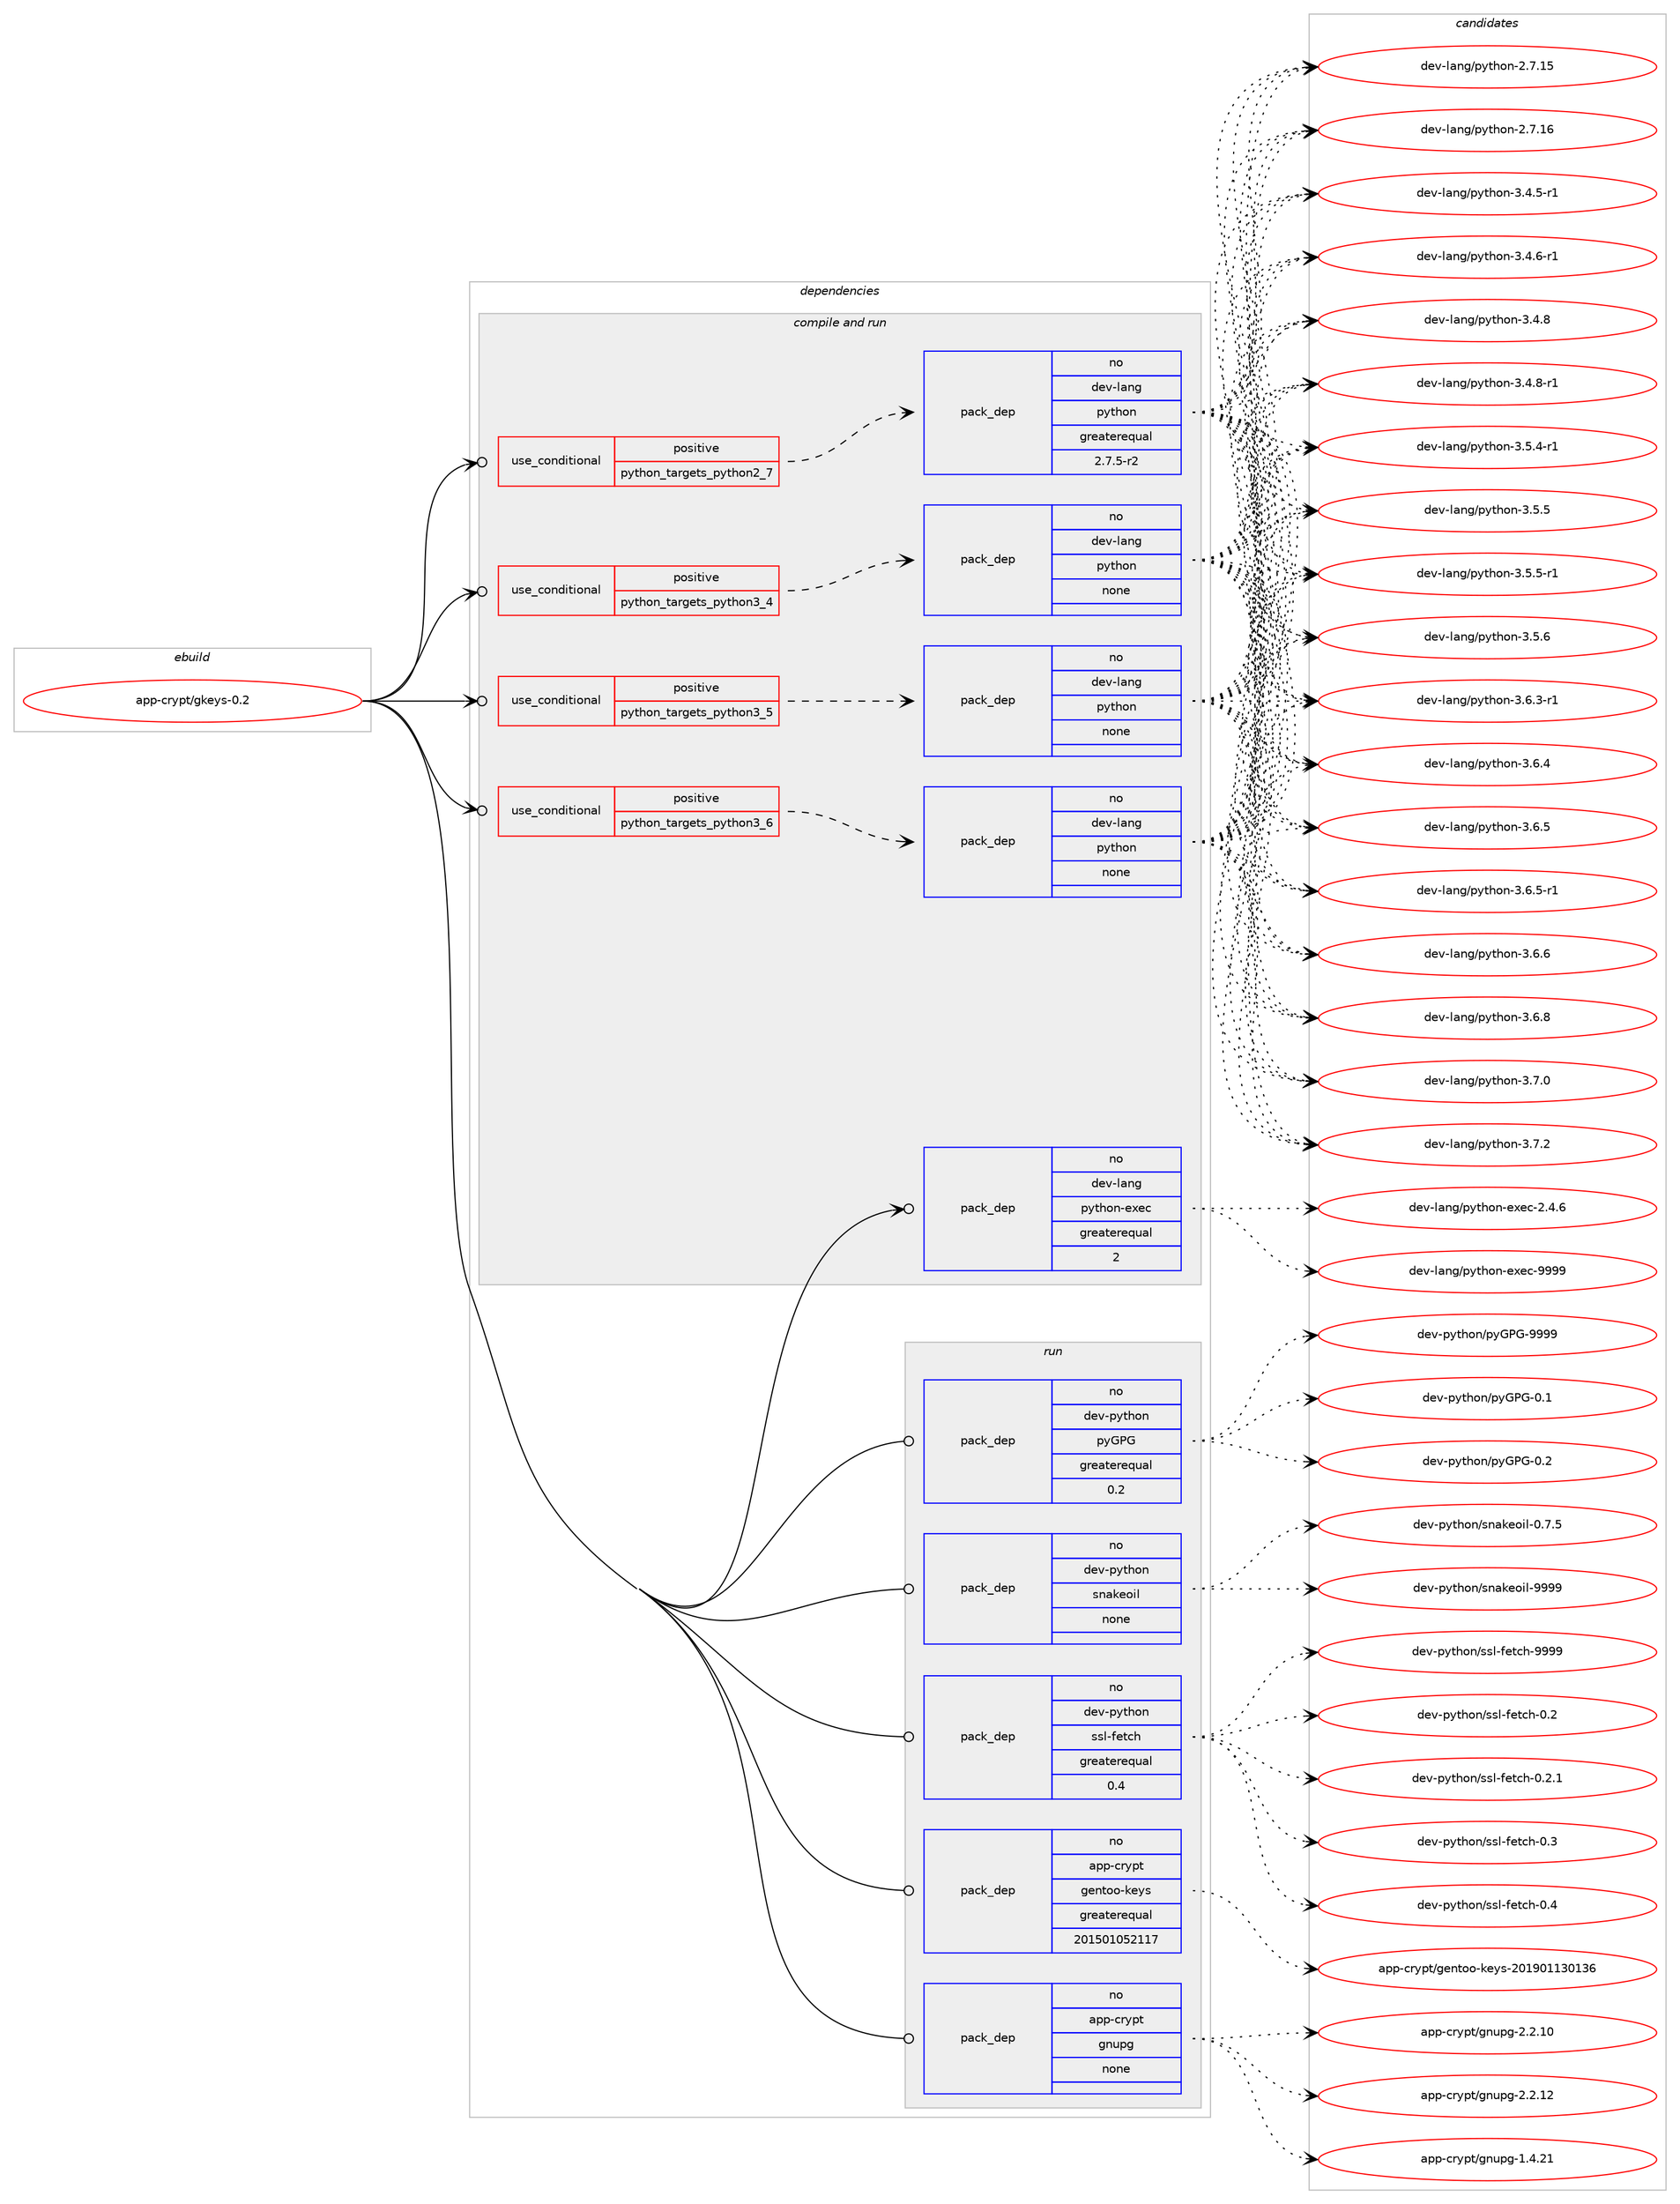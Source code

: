 digraph prolog {

# *************
# Graph options
# *************

newrank=true;
concentrate=true;
compound=true;
graph [rankdir=LR,fontname=Helvetica,fontsize=10,ranksep=1.5];#, ranksep=2.5, nodesep=0.2];
edge  [arrowhead=vee];
node  [fontname=Helvetica,fontsize=10];

# **********
# The ebuild
# **********

subgraph cluster_leftcol {
color=gray;
rank=same;
label=<<i>ebuild</i>>;
id [label="app-crypt/gkeys-0.2", color=red, width=4, href="../app-crypt/gkeys-0.2.svg"];
}

# ****************
# The dependencies
# ****************

subgraph cluster_midcol {
color=gray;
label=<<i>dependencies</i>>;
subgraph cluster_compile {
fillcolor="#eeeeee";
style=filled;
label=<<i>compile</i>>;
}
subgraph cluster_compileandrun {
fillcolor="#eeeeee";
style=filled;
label=<<i>compile and run</i>>;
subgraph cond347652 {
dependency1275603 [label=<<TABLE BORDER="0" CELLBORDER="1" CELLSPACING="0" CELLPADDING="4"><TR><TD ROWSPAN="3" CELLPADDING="10">use_conditional</TD></TR><TR><TD>positive</TD></TR><TR><TD>python_targets_python2_7</TD></TR></TABLE>>, shape=none, color=red];
subgraph pack908137 {
dependency1275604 [label=<<TABLE BORDER="0" CELLBORDER="1" CELLSPACING="0" CELLPADDING="4" WIDTH="220"><TR><TD ROWSPAN="6" CELLPADDING="30">pack_dep</TD></TR><TR><TD WIDTH="110">no</TD></TR><TR><TD>dev-lang</TD></TR><TR><TD>python</TD></TR><TR><TD>greaterequal</TD></TR><TR><TD>2.7.5-r2</TD></TR></TABLE>>, shape=none, color=blue];
}
dependency1275603:e -> dependency1275604:w [weight=20,style="dashed",arrowhead="vee"];
}
id:e -> dependency1275603:w [weight=20,style="solid",arrowhead="odotvee"];
subgraph cond347653 {
dependency1275605 [label=<<TABLE BORDER="0" CELLBORDER="1" CELLSPACING="0" CELLPADDING="4"><TR><TD ROWSPAN="3" CELLPADDING="10">use_conditional</TD></TR><TR><TD>positive</TD></TR><TR><TD>python_targets_python3_4</TD></TR></TABLE>>, shape=none, color=red];
subgraph pack908138 {
dependency1275606 [label=<<TABLE BORDER="0" CELLBORDER="1" CELLSPACING="0" CELLPADDING="4" WIDTH="220"><TR><TD ROWSPAN="6" CELLPADDING="30">pack_dep</TD></TR><TR><TD WIDTH="110">no</TD></TR><TR><TD>dev-lang</TD></TR><TR><TD>python</TD></TR><TR><TD>none</TD></TR><TR><TD></TD></TR></TABLE>>, shape=none, color=blue];
}
dependency1275605:e -> dependency1275606:w [weight=20,style="dashed",arrowhead="vee"];
}
id:e -> dependency1275605:w [weight=20,style="solid",arrowhead="odotvee"];
subgraph cond347654 {
dependency1275607 [label=<<TABLE BORDER="0" CELLBORDER="1" CELLSPACING="0" CELLPADDING="4"><TR><TD ROWSPAN="3" CELLPADDING="10">use_conditional</TD></TR><TR><TD>positive</TD></TR><TR><TD>python_targets_python3_5</TD></TR></TABLE>>, shape=none, color=red];
subgraph pack908139 {
dependency1275608 [label=<<TABLE BORDER="0" CELLBORDER="1" CELLSPACING="0" CELLPADDING="4" WIDTH="220"><TR><TD ROWSPAN="6" CELLPADDING="30">pack_dep</TD></TR><TR><TD WIDTH="110">no</TD></TR><TR><TD>dev-lang</TD></TR><TR><TD>python</TD></TR><TR><TD>none</TD></TR><TR><TD></TD></TR></TABLE>>, shape=none, color=blue];
}
dependency1275607:e -> dependency1275608:w [weight=20,style="dashed",arrowhead="vee"];
}
id:e -> dependency1275607:w [weight=20,style="solid",arrowhead="odotvee"];
subgraph cond347655 {
dependency1275609 [label=<<TABLE BORDER="0" CELLBORDER="1" CELLSPACING="0" CELLPADDING="4"><TR><TD ROWSPAN="3" CELLPADDING="10">use_conditional</TD></TR><TR><TD>positive</TD></TR><TR><TD>python_targets_python3_6</TD></TR></TABLE>>, shape=none, color=red];
subgraph pack908140 {
dependency1275610 [label=<<TABLE BORDER="0" CELLBORDER="1" CELLSPACING="0" CELLPADDING="4" WIDTH="220"><TR><TD ROWSPAN="6" CELLPADDING="30">pack_dep</TD></TR><TR><TD WIDTH="110">no</TD></TR><TR><TD>dev-lang</TD></TR><TR><TD>python</TD></TR><TR><TD>none</TD></TR><TR><TD></TD></TR></TABLE>>, shape=none, color=blue];
}
dependency1275609:e -> dependency1275610:w [weight=20,style="dashed",arrowhead="vee"];
}
id:e -> dependency1275609:w [weight=20,style="solid",arrowhead="odotvee"];
subgraph pack908141 {
dependency1275611 [label=<<TABLE BORDER="0" CELLBORDER="1" CELLSPACING="0" CELLPADDING="4" WIDTH="220"><TR><TD ROWSPAN="6" CELLPADDING="30">pack_dep</TD></TR><TR><TD WIDTH="110">no</TD></TR><TR><TD>dev-lang</TD></TR><TR><TD>python-exec</TD></TR><TR><TD>greaterequal</TD></TR><TR><TD>2</TD></TR></TABLE>>, shape=none, color=blue];
}
id:e -> dependency1275611:w [weight=20,style="solid",arrowhead="odotvee"];
}
subgraph cluster_run {
fillcolor="#eeeeee";
style=filled;
label=<<i>run</i>>;
subgraph pack908142 {
dependency1275612 [label=<<TABLE BORDER="0" CELLBORDER="1" CELLSPACING="0" CELLPADDING="4" WIDTH="220"><TR><TD ROWSPAN="6" CELLPADDING="30">pack_dep</TD></TR><TR><TD WIDTH="110">no</TD></TR><TR><TD>app-crypt</TD></TR><TR><TD>gentoo-keys</TD></TR><TR><TD>greaterequal</TD></TR><TR><TD>201501052117</TD></TR></TABLE>>, shape=none, color=blue];
}
id:e -> dependency1275612:w [weight=20,style="solid",arrowhead="odot"];
subgraph pack908143 {
dependency1275613 [label=<<TABLE BORDER="0" CELLBORDER="1" CELLSPACING="0" CELLPADDING="4" WIDTH="220"><TR><TD ROWSPAN="6" CELLPADDING="30">pack_dep</TD></TR><TR><TD WIDTH="110">no</TD></TR><TR><TD>app-crypt</TD></TR><TR><TD>gnupg</TD></TR><TR><TD>none</TD></TR><TR><TD></TD></TR></TABLE>>, shape=none, color=blue];
}
id:e -> dependency1275613:w [weight=20,style="solid",arrowhead="odot"];
subgraph pack908144 {
dependency1275614 [label=<<TABLE BORDER="0" CELLBORDER="1" CELLSPACING="0" CELLPADDING="4" WIDTH="220"><TR><TD ROWSPAN="6" CELLPADDING="30">pack_dep</TD></TR><TR><TD WIDTH="110">no</TD></TR><TR><TD>dev-python</TD></TR><TR><TD>pyGPG</TD></TR><TR><TD>greaterequal</TD></TR><TR><TD>0.2</TD></TR></TABLE>>, shape=none, color=blue];
}
id:e -> dependency1275614:w [weight=20,style="solid",arrowhead="odot"];
subgraph pack908145 {
dependency1275615 [label=<<TABLE BORDER="0" CELLBORDER="1" CELLSPACING="0" CELLPADDING="4" WIDTH="220"><TR><TD ROWSPAN="6" CELLPADDING="30">pack_dep</TD></TR><TR><TD WIDTH="110">no</TD></TR><TR><TD>dev-python</TD></TR><TR><TD>snakeoil</TD></TR><TR><TD>none</TD></TR><TR><TD></TD></TR></TABLE>>, shape=none, color=blue];
}
id:e -> dependency1275615:w [weight=20,style="solid",arrowhead="odot"];
subgraph pack908146 {
dependency1275616 [label=<<TABLE BORDER="0" CELLBORDER="1" CELLSPACING="0" CELLPADDING="4" WIDTH="220"><TR><TD ROWSPAN="6" CELLPADDING="30">pack_dep</TD></TR><TR><TD WIDTH="110">no</TD></TR><TR><TD>dev-python</TD></TR><TR><TD>ssl-fetch</TD></TR><TR><TD>greaterequal</TD></TR><TR><TD>0.4</TD></TR></TABLE>>, shape=none, color=blue];
}
id:e -> dependency1275616:w [weight=20,style="solid",arrowhead="odot"];
}
}

# **************
# The candidates
# **************

subgraph cluster_choices {
rank=same;
color=gray;
label=<<i>candidates</i>>;

subgraph choice908137 {
color=black;
nodesep=1;
choice10010111845108971101034711212111610411111045504655464953 [label="dev-lang/python-2.7.15", color=red, width=4,href="../dev-lang/python-2.7.15.svg"];
choice10010111845108971101034711212111610411111045504655464954 [label="dev-lang/python-2.7.16", color=red, width=4,href="../dev-lang/python-2.7.16.svg"];
choice1001011184510897110103471121211161041111104551465246534511449 [label="dev-lang/python-3.4.5-r1", color=red, width=4,href="../dev-lang/python-3.4.5-r1.svg"];
choice1001011184510897110103471121211161041111104551465246544511449 [label="dev-lang/python-3.4.6-r1", color=red, width=4,href="../dev-lang/python-3.4.6-r1.svg"];
choice100101118451089711010347112121116104111110455146524656 [label="dev-lang/python-3.4.8", color=red, width=4,href="../dev-lang/python-3.4.8.svg"];
choice1001011184510897110103471121211161041111104551465246564511449 [label="dev-lang/python-3.4.8-r1", color=red, width=4,href="../dev-lang/python-3.4.8-r1.svg"];
choice1001011184510897110103471121211161041111104551465346524511449 [label="dev-lang/python-3.5.4-r1", color=red, width=4,href="../dev-lang/python-3.5.4-r1.svg"];
choice100101118451089711010347112121116104111110455146534653 [label="dev-lang/python-3.5.5", color=red, width=4,href="../dev-lang/python-3.5.5.svg"];
choice1001011184510897110103471121211161041111104551465346534511449 [label="dev-lang/python-3.5.5-r1", color=red, width=4,href="../dev-lang/python-3.5.5-r1.svg"];
choice100101118451089711010347112121116104111110455146534654 [label="dev-lang/python-3.5.6", color=red, width=4,href="../dev-lang/python-3.5.6.svg"];
choice1001011184510897110103471121211161041111104551465446514511449 [label="dev-lang/python-3.6.3-r1", color=red, width=4,href="../dev-lang/python-3.6.3-r1.svg"];
choice100101118451089711010347112121116104111110455146544652 [label="dev-lang/python-3.6.4", color=red, width=4,href="../dev-lang/python-3.6.4.svg"];
choice100101118451089711010347112121116104111110455146544653 [label="dev-lang/python-3.6.5", color=red, width=4,href="../dev-lang/python-3.6.5.svg"];
choice1001011184510897110103471121211161041111104551465446534511449 [label="dev-lang/python-3.6.5-r1", color=red, width=4,href="../dev-lang/python-3.6.5-r1.svg"];
choice100101118451089711010347112121116104111110455146544654 [label="dev-lang/python-3.6.6", color=red, width=4,href="../dev-lang/python-3.6.6.svg"];
choice100101118451089711010347112121116104111110455146544656 [label="dev-lang/python-3.6.8", color=red, width=4,href="../dev-lang/python-3.6.8.svg"];
choice100101118451089711010347112121116104111110455146554648 [label="dev-lang/python-3.7.0", color=red, width=4,href="../dev-lang/python-3.7.0.svg"];
choice100101118451089711010347112121116104111110455146554650 [label="dev-lang/python-3.7.2", color=red, width=4,href="../dev-lang/python-3.7.2.svg"];
dependency1275604:e -> choice10010111845108971101034711212111610411111045504655464953:w [style=dotted,weight="100"];
dependency1275604:e -> choice10010111845108971101034711212111610411111045504655464954:w [style=dotted,weight="100"];
dependency1275604:e -> choice1001011184510897110103471121211161041111104551465246534511449:w [style=dotted,weight="100"];
dependency1275604:e -> choice1001011184510897110103471121211161041111104551465246544511449:w [style=dotted,weight="100"];
dependency1275604:e -> choice100101118451089711010347112121116104111110455146524656:w [style=dotted,weight="100"];
dependency1275604:e -> choice1001011184510897110103471121211161041111104551465246564511449:w [style=dotted,weight="100"];
dependency1275604:e -> choice1001011184510897110103471121211161041111104551465346524511449:w [style=dotted,weight="100"];
dependency1275604:e -> choice100101118451089711010347112121116104111110455146534653:w [style=dotted,weight="100"];
dependency1275604:e -> choice1001011184510897110103471121211161041111104551465346534511449:w [style=dotted,weight="100"];
dependency1275604:e -> choice100101118451089711010347112121116104111110455146534654:w [style=dotted,weight="100"];
dependency1275604:e -> choice1001011184510897110103471121211161041111104551465446514511449:w [style=dotted,weight="100"];
dependency1275604:e -> choice100101118451089711010347112121116104111110455146544652:w [style=dotted,weight="100"];
dependency1275604:e -> choice100101118451089711010347112121116104111110455146544653:w [style=dotted,weight="100"];
dependency1275604:e -> choice1001011184510897110103471121211161041111104551465446534511449:w [style=dotted,weight="100"];
dependency1275604:e -> choice100101118451089711010347112121116104111110455146544654:w [style=dotted,weight="100"];
dependency1275604:e -> choice100101118451089711010347112121116104111110455146544656:w [style=dotted,weight="100"];
dependency1275604:e -> choice100101118451089711010347112121116104111110455146554648:w [style=dotted,weight="100"];
dependency1275604:e -> choice100101118451089711010347112121116104111110455146554650:w [style=dotted,weight="100"];
}
subgraph choice908138 {
color=black;
nodesep=1;
choice10010111845108971101034711212111610411111045504655464953 [label="dev-lang/python-2.7.15", color=red, width=4,href="../dev-lang/python-2.7.15.svg"];
choice10010111845108971101034711212111610411111045504655464954 [label="dev-lang/python-2.7.16", color=red, width=4,href="../dev-lang/python-2.7.16.svg"];
choice1001011184510897110103471121211161041111104551465246534511449 [label="dev-lang/python-3.4.5-r1", color=red, width=4,href="../dev-lang/python-3.4.5-r1.svg"];
choice1001011184510897110103471121211161041111104551465246544511449 [label="dev-lang/python-3.4.6-r1", color=red, width=4,href="../dev-lang/python-3.4.6-r1.svg"];
choice100101118451089711010347112121116104111110455146524656 [label="dev-lang/python-3.4.8", color=red, width=4,href="../dev-lang/python-3.4.8.svg"];
choice1001011184510897110103471121211161041111104551465246564511449 [label="dev-lang/python-3.4.8-r1", color=red, width=4,href="../dev-lang/python-3.4.8-r1.svg"];
choice1001011184510897110103471121211161041111104551465346524511449 [label="dev-lang/python-3.5.4-r1", color=red, width=4,href="../dev-lang/python-3.5.4-r1.svg"];
choice100101118451089711010347112121116104111110455146534653 [label="dev-lang/python-3.5.5", color=red, width=4,href="../dev-lang/python-3.5.5.svg"];
choice1001011184510897110103471121211161041111104551465346534511449 [label="dev-lang/python-3.5.5-r1", color=red, width=4,href="../dev-lang/python-3.5.5-r1.svg"];
choice100101118451089711010347112121116104111110455146534654 [label="dev-lang/python-3.5.6", color=red, width=4,href="../dev-lang/python-3.5.6.svg"];
choice1001011184510897110103471121211161041111104551465446514511449 [label="dev-lang/python-3.6.3-r1", color=red, width=4,href="../dev-lang/python-3.6.3-r1.svg"];
choice100101118451089711010347112121116104111110455146544652 [label="dev-lang/python-3.6.4", color=red, width=4,href="../dev-lang/python-3.6.4.svg"];
choice100101118451089711010347112121116104111110455146544653 [label="dev-lang/python-3.6.5", color=red, width=4,href="../dev-lang/python-3.6.5.svg"];
choice1001011184510897110103471121211161041111104551465446534511449 [label="dev-lang/python-3.6.5-r1", color=red, width=4,href="../dev-lang/python-3.6.5-r1.svg"];
choice100101118451089711010347112121116104111110455146544654 [label="dev-lang/python-3.6.6", color=red, width=4,href="../dev-lang/python-3.6.6.svg"];
choice100101118451089711010347112121116104111110455146544656 [label="dev-lang/python-3.6.8", color=red, width=4,href="../dev-lang/python-3.6.8.svg"];
choice100101118451089711010347112121116104111110455146554648 [label="dev-lang/python-3.7.0", color=red, width=4,href="../dev-lang/python-3.7.0.svg"];
choice100101118451089711010347112121116104111110455146554650 [label="dev-lang/python-3.7.2", color=red, width=4,href="../dev-lang/python-3.7.2.svg"];
dependency1275606:e -> choice10010111845108971101034711212111610411111045504655464953:w [style=dotted,weight="100"];
dependency1275606:e -> choice10010111845108971101034711212111610411111045504655464954:w [style=dotted,weight="100"];
dependency1275606:e -> choice1001011184510897110103471121211161041111104551465246534511449:w [style=dotted,weight="100"];
dependency1275606:e -> choice1001011184510897110103471121211161041111104551465246544511449:w [style=dotted,weight="100"];
dependency1275606:e -> choice100101118451089711010347112121116104111110455146524656:w [style=dotted,weight="100"];
dependency1275606:e -> choice1001011184510897110103471121211161041111104551465246564511449:w [style=dotted,weight="100"];
dependency1275606:e -> choice1001011184510897110103471121211161041111104551465346524511449:w [style=dotted,weight="100"];
dependency1275606:e -> choice100101118451089711010347112121116104111110455146534653:w [style=dotted,weight="100"];
dependency1275606:e -> choice1001011184510897110103471121211161041111104551465346534511449:w [style=dotted,weight="100"];
dependency1275606:e -> choice100101118451089711010347112121116104111110455146534654:w [style=dotted,weight="100"];
dependency1275606:e -> choice1001011184510897110103471121211161041111104551465446514511449:w [style=dotted,weight="100"];
dependency1275606:e -> choice100101118451089711010347112121116104111110455146544652:w [style=dotted,weight="100"];
dependency1275606:e -> choice100101118451089711010347112121116104111110455146544653:w [style=dotted,weight="100"];
dependency1275606:e -> choice1001011184510897110103471121211161041111104551465446534511449:w [style=dotted,weight="100"];
dependency1275606:e -> choice100101118451089711010347112121116104111110455146544654:w [style=dotted,weight="100"];
dependency1275606:e -> choice100101118451089711010347112121116104111110455146544656:w [style=dotted,weight="100"];
dependency1275606:e -> choice100101118451089711010347112121116104111110455146554648:w [style=dotted,weight="100"];
dependency1275606:e -> choice100101118451089711010347112121116104111110455146554650:w [style=dotted,weight="100"];
}
subgraph choice908139 {
color=black;
nodesep=1;
choice10010111845108971101034711212111610411111045504655464953 [label="dev-lang/python-2.7.15", color=red, width=4,href="../dev-lang/python-2.7.15.svg"];
choice10010111845108971101034711212111610411111045504655464954 [label="dev-lang/python-2.7.16", color=red, width=4,href="../dev-lang/python-2.7.16.svg"];
choice1001011184510897110103471121211161041111104551465246534511449 [label="dev-lang/python-3.4.5-r1", color=red, width=4,href="../dev-lang/python-3.4.5-r1.svg"];
choice1001011184510897110103471121211161041111104551465246544511449 [label="dev-lang/python-3.4.6-r1", color=red, width=4,href="../dev-lang/python-3.4.6-r1.svg"];
choice100101118451089711010347112121116104111110455146524656 [label="dev-lang/python-3.4.8", color=red, width=4,href="../dev-lang/python-3.4.8.svg"];
choice1001011184510897110103471121211161041111104551465246564511449 [label="dev-lang/python-3.4.8-r1", color=red, width=4,href="../dev-lang/python-3.4.8-r1.svg"];
choice1001011184510897110103471121211161041111104551465346524511449 [label="dev-lang/python-3.5.4-r1", color=red, width=4,href="../dev-lang/python-3.5.4-r1.svg"];
choice100101118451089711010347112121116104111110455146534653 [label="dev-lang/python-3.5.5", color=red, width=4,href="../dev-lang/python-3.5.5.svg"];
choice1001011184510897110103471121211161041111104551465346534511449 [label="dev-lang/python-3.5.5-r1", color=red, width=4,href="../dev-lang/python-3.5.5-r1.svg"];
choice100101118451089711010347112121116104111110455146534654 [label="dev-lang/python-3.5.6", color=red, width=4,href="../dev-lang/python-3.5.6.svg"];
choice1001011184510897110103471121211161041111104551465446514511449 [label="dev-lang/python-3.6.3-r1", color=red, width=4,href="../dev-lang/python-3.6.3-r1.svg"];
choice100101118451089711010347112121116104111110455146544652 [label="dev-lang/python-3.6.4", color=red, width=4,href="../dev-lang/python-3.6.4.svg"];
choice100101118451089711010347112121116104111110455146544653 [label="dev-lang/python-3.6.5", color=red, width=4,href="../dev-lang/python-3.6.5.svg"];
choice1001011184510897110103471121211161041111104551465446534511449 [label="dev-lang/python-3.6.5-r1", color=red, width=4,href="../dev-lang/python-3.6.5-r1.svg"];
choice100101118451089711010347112121116104111110455146544654 [label="dev-lang/python-3.6.6", color=red, width=4,href="../dev-lang/python-3.6.6.svg"];
choice100101118451089711010347112121116104111110455146544656 [label="dev-lang/python-3.6.8", color=red, width=4,href="../dev-lang/python-3.6.8.svg"];
choice100101118451089711010347112121116104111110455146554648 [label="dev-lang/python-3.7.0", color=red, width=4,href="../dev-lang/python-3.7.0.svg"];
choice100101118451089711010347112121116104111110455146554650 [label="dev-lang/python-3.7.2", color=red, width=4,href="../dev-lang/python-3.7.2.svg"];
dependency1275608:e -> choice10010111845108971101034711212111610411111045504655464953:w [style=dotted,weight="100"];
dependency1275608:e -> choice10010111845108971101034711212111610411111045504655464954:w [style=dotted,weight="100"];
dependency1275608:e -> choice1001011184510897110103471121211161041111104551465246534511449:w [style=dotted,weight="100"];
dependency1275608:e -> choice1001011184510897110103471121211161041111104551465246544511449:w [style=dotted,weight="100"];
dependency1275608:e -> choice100101118451089711010347112121116104111110455146524656:w [style=dotted,weight="100"];
dependency1275608:e -> choice1001011184510897110103471121211161041111104551465246564511449:w [style=dotted,weight="100"];
dependency1275608:e -> choice1001011184510897110103471121211161041111104551465346524511449:w [style=dotted,weight="100"];
dependency1275608:e -> choice100101118451089711010347112121116104111110455146534653:w [style=dotted,weight="100"];
dependency1275608:e -> choice1001011184510897110103471121211161041111104551465346534511449:w [style=dotted,weight="100"];
dependency1275608:e -> choice100101118451089711010347112121116104111110455146534654:w [style=dotted,weight="100"];
dependency1275608:e -> choice1001011184510897110103471121211161041111104551465446514511449:w [style=dotted,weight="100"];
dependency1275608:e -> choice100101118451089711010347112121116104111110455146544652:w [style=dotted,weight="100"];
dependency1275608:e -> choice100101118451089711010347112121116104111110455146544653:w [style=dotted,weight="100"];
dependency1275608:e -> choice1001011184510897110103471121211161041111104551465446534511449:w [style=dotted,weight="100"];
dependency1275608:e -> choice100101118451089711010347112121116104111110455146544654:w [style=dotted,weight="100"];
dependency1275608:e -> choice100101118451089711010347112121116104111110455146544656:w [style=dotted,weight="100"];
dependency1275608:e -> choice100101118451089711010347112121116104111110455146554648:w [style=dotted,weight="100"];
dependency1275608:e -> choice100101118451089711010347112121116104111110455146554650:w [style=dotted,weight="100"];
}
subgraph choice908140 {
color=black;
nodesep=1;
choice10010111845108971101034711212111610411111045504655464953 [label="dev-lang/python-2.7.15", color=red, width=4,href="../dev-lang/python-2.7.15.svg"];
choice10010111845108971101034711212111610411111045504655464954 [label="dev-lang/python-2.7.16", color=red, width=4,href="../dev-lang/python-2.7.16.svg"];
choice1001011184510897110103471121211161041111104551465246534511449 [label="dev-lang/python-3.4.5-r1", color=red, width=4,href="../dev-lang/python-3.4.5-r1.svg"];
choice1001011184510897110103471121211161041111104551465246544511449 [label="dev-lang/python-3.4.6-r1", color=red, width=4,href="../dev-lang/python-3.4.6-r1.svg"];
choice100101118451089711010347112121116104111110455146524656 [label="dev-lang/python-3.4.8", color=red, width=4,href="../dev-lang/python-3.4.8.svg"];
choice1001011184510897110103471121211161041111104551465246564511449 [label="dev-lang/python-3.4.8-r1", color=red, width=4,href="../dev-lang/python-3.4.8-r1.svg"];
choice1001011184510897110103471121211161041111104551465346524511449 [label="dev-lang/python-3.5.4-r1", color=red, width=4,href="../dev-lang/python-3.5.4-r1.svg"];
choice100101118451089711010347112121116104111110455146534653 [label="dev-lang/python-3.5.5", color=red, width=4,href="../dev-lang/python-3.5.5.svg"];
choice1001011184510897110103471121211161041111104551465346534511449 [label="dev-lang/python-3.5.5-r1", color=red, width=4,href="../dev-lang/python-3.5.5-r1.svg"];
choice100101118451089711010347112121116104111110455146534654 [label="dev-lang/python-3.5.6", color=red, width=4,href="../dev-lang/python-3.5.6.svg"];
choice1001011184510897110103471121211161041111104551465446514511449 [label="dev-lang/python-3.6.3-r1", color=red, width=4,href="../dev-lang/python-3.6.3-r1.svg"];
choice100101118451089711010347112121116104111110455146544652 [label="dev-lang/python-3.6.4", color=red, width=4,href="../dev-lang/python-3.6.4.svg"];
choice100101118451089711010347112121116104111110455146544653 [label="dev-lang/python-3.6.5", color=red, width=4,href="../dev-lang/python-3.6.5.svg"];
choice1001011184510897110103471121211161041111104551465446534511449 [label="dev-lang/python-3.6.5-r1", color=red, width=4,href="../dev-lang/python-3.6.5-r1.svg"];
choice100101118451089711010347112121116104111110455146544654 [label="dev-lang/python-3.6.6", color=red, width=4,href="../dev-lang/python-3.6.6.svg"];
choice100101118451089711010347112121116104111110455146544656 [label="dev-lang/python-3.6.8", color=red, width=4,href="../dev-lang/python-3.6.8.svg"];
choice100101118451089711010347112121116104111110455146554648 [label="dev-lang/python-3.7.0", color=red, width=4,href="../dev-lang/python-3.7.0.svg"];
choice100101118451089711010347112121116104111110455146554650 [label="dev-lang/python-3.7.2", color=red, width=4,href="../dev-lang/python-3.7.2.svg"];
dependency1275610:e -> choice10010111845108971101034711212111610411111045504655464953:w [style=dotted,weight="100"];
dependency1275610:e -> choice10010111845108971101034711212111610411111045504655464954:w [style=dotted,weight="100"];
dependency1275610:e -> choice1001011184510897110103471121211161041111104551465246534511449:w [style=dotted,weight="100"];
dependency1275610:e -> choice1001011184510897110103471121211161041111104551465246544511449:w [style=dotted,weight="100"];
dependency1275610:e -> choice100101118451089711010347112121116104111110455146524656:w [style=dotted,weight="100"];
dependency1275610:e -> choice1001011184510897110103471121211161041111104551465246564511449:w [style=dotted,weight="100"];
dependency1275610:e -> choice1001011184510897110103471121211161041111104551465346524511449:w [style=dotted,weight="100"];
dependency1275610:e -> choice100101118451089711010347112121116104111110455146534653:w [style=dotted,weight="100"];
dependency1275610:e -> choice1001011184510897110103471121211161041111104551465346534511449:w [style=dotted,weight="100"];
dependency1275610:e -> choice100101118451089711010347112121116104111110455146534654:w [style=dotted,weight="100"];
dependency1275610:e -> choice1001011184510897110103471121211161041111104551465446514511449:w [style=dotted,weight="100"];
dependency1275610:e -> choice100101118451089711010347112121116104111110455146544652:w [style=dotted,weight="100"];
dependency1275610:e -> choice100101118451089711010347112121116104111110455146544653:w [style=dotted,weight="100"];
dependency1275610:e -> choice1001011184510897110103471121211161041111104551465446534511449:w [style=dotted,weight="100"];
dependency1275610:e -> choice100101118451089711010347112121116104111110455146544654:w [style=dotted,weight="100"];
dependency1275610:e -> choice100101118451089711010347112121116104111110455146544656:w [style=dotted,weight="100"];
dependency1275610:e -> choice100101118451089711010347112121116104111110455146554648:w [style=dotted,weight="100"];
dependency1275610:e -> choice100101118451089711010347112121116104111110455146554650:w [style=dotted,weight="100"];
}
subgraph choice908141 {
color=black;
nodesep=1;
choice1001011184510897110103471121211161041111104510112010199455046524654 [label="dev-lang/python-exec-2.4.6", color=red, width=4,href="../dev-lang/python-exec-2.4.6.svg"];
choice10010111845108971101034711212111610411111045101120101994557575757 [label="dev-lang/python-exec-9999", color=red, width=4,href="../dev-lang/python-exec-9999.svg"];
dependency1275611:e -> choice1001011184510897110103471121211161041111104510112010199455046524654:w [style=dotted,weight="100"];
dependency1275611:e -> choice10010111845108971101034711212111610411111045101120101994557575757:w [style=dotted,weight="100"];
}
subgraph choice908142 {
color=black;
nodesep=1;
choice971121124599114121112116471031011101161111114510710112111545504849574849495148495154 [label="app-crypt/gentoo-keys-201901130136", color=red, width=4,href="../app-crypt/gentoo-keys-201901130136.svg"];
dependency1275612:e -> choice971121124599114121112116471031011101161111114510710112111545504849574849495148495154:w [style=dotted,weight="100"];
}
subgraph choice908143 {
color=black;
nodesep=1;
choice9711211245991141211121164710311011711210345494652465049 [label="app-crypt/gnupg-1.4.21", color=red, width=4,href="../app-crypt/gnupg-1.4.21.svg"];
choice9711211245991141211121164710311011711210345504650464948 [label="app-crypt/gnupg-2.2.10", color=red, width=4,href="../app-crypt/gnupg-2.2.10.svg"];
choice9711211245991141211121164710311011711210345504650464950 [label="app-crypt/gnupg-2.2.12", color=red, width=4,href="../app-crypt/gnupg-2.2.12.svg"];
dependency1275613:e -> choice9711211245991141211121164710311011711210345494652465049:w [style=dotted,weight="100"];
dependency1275613:e -> choice9711211245991141211121164710311011711210345504650464948:w [style=dotted,weight="100"];
dependency1275613:e -> choice9711211245991141211121164710311011711210345504650464950:w [style=dotted,weight="100"];
}
subgraph choice908144 {
color=black;
nodesep=1;
choice100101118451121211161041111104711212171807145484649 [label="dev-python/pyGPG-0.1", color=red, width=4,href="../dev-python/pyGPG-0.1.svg"];
choice100101118451121211161041111104711212171807145484650 [label="dev-python/pyGPG-0.2", color=red, width=4,href="../dev-python/pyGPG-0.2.svg"];
choice10010111845112121116104111110471121217180714557575757 [label="dev-python/pyGPG-9999", color=red, width=4,href="../dev-python/pyGPG-9999.svg"];
dependency1275614:e -> choice100101118451121211161041111104711212171807145484649:w [style=dotted,weight="100"];
dependency1275614:e -> choice100101118451121211161041111104711212171807145484650:w [style=dotted,weight="100"];
dependency1275614:e -> choice10010111845112121116104111110471121217180714557575757:w [style=dotted,weight="100"];
}
subgraph choice908145 {
color=black;
nodesep=1;
choice100101118451121211161041111104711511097107101111105108454846554653 [label="dev-python/snakeoil-0.7.5", color=red, width=4,href="../dev-python/snakeoil-0.7.5.svg"];
choice1001011184511212111610411111047115110971071011111051084557575757 [label="dev-python/snakeoil-9999", color=red, width=4,href="../dev-python/snakeoil-9999.svg"];
dependency1275615:e -> choice100101118451121211161041111104711511097107101111105108454846554653:w [style=dotted,weight="100"];
dependency1275615:e -> choice1001011184511212111610411111047115110971071011111051084557575757:w [style=dotted,weight="100"];
}
subgraph choice908146 {
color=black;
nodesep=1;
choice1001011184511212111610411111047115115108451021011169910445484650 [label="dev-python/ssl-fetch-0.2", color=red, width=4,href="../dev-python/ssl-fetch-0.2.svg"];
choice10010111845112121116104111110471151151084510210111699104454846504649 [label="dev-python/ssl-fetch-0.2.1", color=red, width=4,href="../dev-python/ssl-fetch-0.2.1.svg"];
choice1001011184511212111610411111047115115108451021011169910445484651 [label="dev-python/ssl-fetch-0.3", color=red, width=4,href="../dev-python/ssl-fetch-0.3.svg"];
choice1001011184511212111610411111047115115108451021011169910445484652 [label="dev-python/ssl-fetch-0.4", color=red, width=4,href="../dev-python/ssl-fetch-0.4.svg"];
choice100101118451121211161041111104711511510845102101116991044557575757 [label="dev-python/ssl-fetch-9999", color=red, width=4,href="../dev-python/ssl-fetch-9999.svg"];
dependency1275616:e -> choice1001011184511212111610411111047115115108451021011169910445484650:w [style=dotted,weight="100"];
dependency1275616:e -> choice10010111845112121116104111110471151151084510210111699104454846504649:w [style=dotted,weight="100"];
dependency1275616:e -> choice1001011184511212111610411111047115115108451021011169910445484651:w [style=dotted,weight="100"];
dependency1275616:e -> choice1001011184511212111610411111047115115108451021011169910445484652:w [style=dotted,weight="100"];
dependency1275616:e -> choice100101118451121211161041111104711511510845102101116991044557575757:w [style=dotted,weight="100"];
}
}

}
